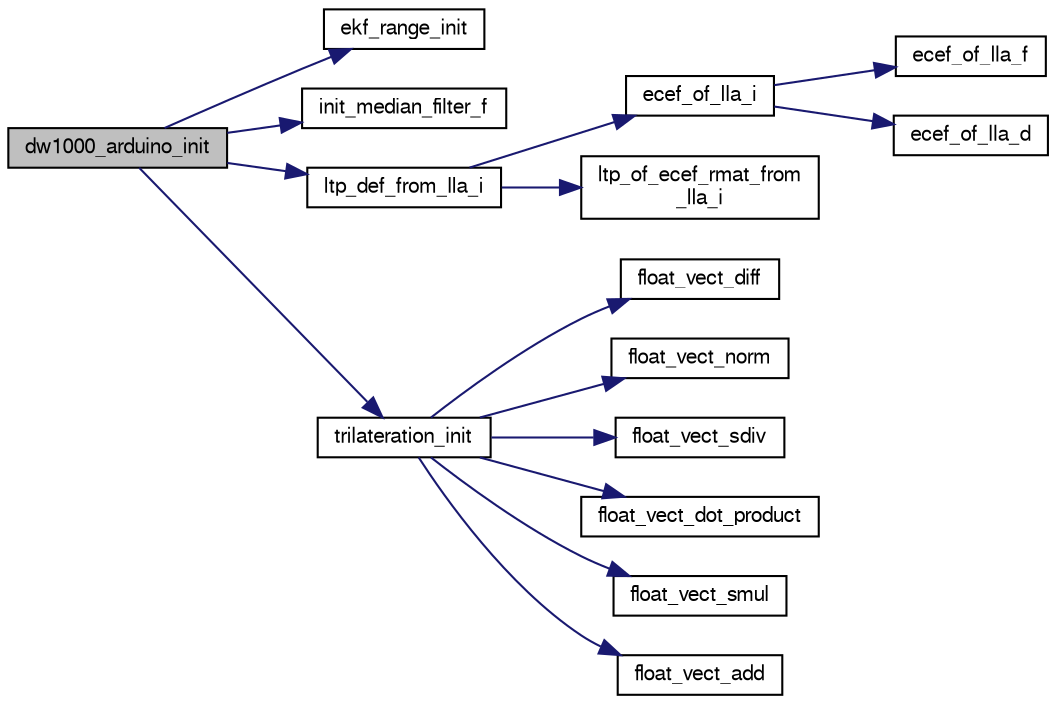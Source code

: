 digraph "dw1000_arduino_init"
{
  edge [fontname="FreeSans",fontsize="10",labelfontname="FreeSans",labelfontsize="10"];
  node [fontname="FreeSans",fontsize="10",shape=record];
  rankdir="LR";
  Node1 [label="dw1000_arduino_init",height=0.2,width=0.4,color="black", fillcolor="grey75", style="filled", fontcolor="black"];
  Node1 -> Node2 [color="midnightblue",fontsize="10",style="solid",fontname="FreeSans"];
  Node2 [label="ekf_range_init",height=0.2,width=0.4,color="black", fillcolor="white", style="filled",URL="$ekf__range_8c.html#aea01f725b77f139588da14e4353040e2",tooltip="Init EKF_range internal struct. "];
  Node1 -> Node3 [color="midnightblue",fontsize="10",style="solid",fontname="FreeSans"];
  Node3 [label="init_median_filter_f",height=0.2,width=0.4,color="black", fillcolor="white", style="filled",URL="$median__filter_8h.html#a96f8e995febe47e892b65f0e6ea0bf3c"];
  Node1 -> Node4 [color="midnightblue",fontsize="10",style="solid",fontname="FreeSans"];
  Node4 [label="ltp_def_from_lla_i",height=0.2,width=0.4,color="black", fillcolor="white", style="filled",URL="$group__math__geodetic__int.html#gaf0b761a4e44c92481ac96b623c34ef70"];
  Node4 -> Node5 [color="midnightblue",fontsize="10",style="solid",fontname="FreeSans"];
  Node5 [label="ecef_of_lla_i",height=0.2,width=0.4,color="black", fillcolor="white", style="filled",URL="$group__math__geodetic__int.html#ga386f7bf340618bf1454ca2a3b5086100",tooltip="Convert a LLA to ECEF. "];
  Node5 -> Node6 [color="midnightblue",fontsize="10",style="solid",fontname="FreeSans"];
  Node6 [label="ecef_of_lla_f",height=0.2,width=0.4,color="black", fillcolor="white", style="filled",URL="$pprz__geodetic__float_8c.html#a65bc5ba8b61d014ca659035759cc001c"];
  Node5 -> Node7 [color="midnightblue",fontsize="10",style="solid",fontname="FreeSans"];
  Node7 [label="ecef_of_lla_d",height=0.2,width=0.4,color="black", fillcolor="white", style="filled",URL="$group__math__geodetic__double.html#gae6608c48696daebf3382f08e655028d9"];
  Node4 -> Node8 [color="midnightblue",fontsize="10",style="solid",fontname="FreeSans"];
  Node8 [label="ltp_of_ecef_rmat_from\l_lla_i",height=0.2,width=0.4,color="black", fillcolor="white", style="filled",URL="$group__math__geodetic__int.html#ga6b7ff6661d7385053cc297340d6a5cc9"];
  Node1 -> Node9 [color="midnightblue",fontsize="10",style="solid",fontname="FreeSans"];
  Node9 [label="trilateration_init",height=0.2,width=0.4,color="black", fillcolor="white", style="filled",URL="$trilateration_8c.html#a75efebbc2c0e7a954e0dde46bf4978d5",tooltip="Init internal trilateration structures. "];
  Node9 -> Node10 [color="midnightblue",fontsize="10",style="solid",fontname="FreeSans"];
  Node10 [label="float_vect_diff",height=0.2,width=0.4,color="black", fillcolor="white", style="filled",URL="$group__math__algebra__float.html#gaa33d68b46bc4922889e1fc931c6318fd",tooltip="o = a - b "];
  Node9 -> Node11 [color="midnightblue",fontsize="10",style="solid",fontname="FreeSans"];
  Node11 [label="float_vect_norm",height=0.2,width=0.4,color="black", fillcolor="white", style="filled",URL="$group__math__algebra__float.html#gad3e4fbe2ede8f068d46f7c617227e3f1",tooltip="||a|| "];
  Node9 -> Node12 [color="midnightblue",fontsize="10",style="solid",fontname="FreeSans"];
  Node12 [label="float_vect_sdiv",height=0.2,width=0.4,color="black", fillcolor="white", style="filled",URL="$group__math__algebra__float.html#ga3e14b0798bbad05e64ed477c027d1411",tooltip="o = a / s "];
  Node9 -> Node13 [color="midnightblue",fontsize="10",style="solid",fontname="FreeSans"];
  Node13 [label="float_vect_dot_product",height=0.2,width=0.4,color="black", fillcolor="white", style="filled",URL="$group__math__algebra__float.html#ga88cf94d472e697d43c56185cf80a300c",tooltip="a.b "];
  Node9 -> Node14 [color="midnightblue",fontsize="10",style="solid",fontname="FreeSans"];
  Node14 [label="float_vect_smul",height=0.2,width=0.4,color="black", fillcolor="white", style="filled",URL="$group__math__algebra__float.html#ga2a16655dc0d98a40ff17c6728fa1e4fb",tooltip="o = a * s "];
  Node9 -> Node15 [color="midnightblue",fontsize="10",style="solid",fontname="FreeSans"];
  Node15 [label="float_vect_add",height=0.2,width=0.4,color="black", fillcolor="white", style="filled",URL="$group__math__algebra__float.html#ga054c0afdf1c4c9316dffe8763363a1b8",tooltip="a += b "];
}

